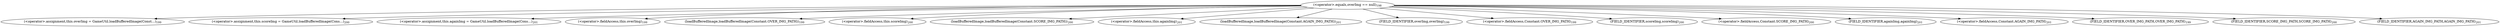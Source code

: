 digraph "birdDead" {  
"806" [label = <(&lt;operator&gt;.equals,overImg == null)<SUB>198</SUB>> ]
"812" [label = <(&lt;operator&gt;.assignment,this.overImg = GameUtil.loadBufferedImage(Const...)<SUB>199</SUB>> ]
"821" [label = <(&lt;operator&gt;.assignment,this.scoreImg = GameUtil.loadBufferedImage(Cons...)<SUB>200</SUB>> ]
"830" [label = <(&lt;operator&gt;.assignment,this.againImg = GameUtil.loadBufferedImage(Cons...)<SUB>201</SUB>> ]
"813" [label = <(&lt;operator&gt;.fieldAccess,this.overImg)<SUB>199</SUB>> ]
"816" [label = <(loadBufferedImage,loadBufferedImage(Constant.OVER_IMG_PATH))<SUB>199</SUB>> ]
"822" [label = <(&lt;operator&gt;.fieldAccess,this.scoreImg)<SUB>200</SUB>> ]
"825" [label = <(loadBufferedImage,loadBufferedImage(Constant.SCORE_IMG_PATH))<SUB>200</SUB>> ]
"831" [label = <(&lt;operator&gt;.fieldAccess,this.againImg)<SUB>201</SUB>> ]
"834" [label = <(loadBufferedImage,loadBufferedImage(Constant.AGAIN_IMG_PATH))<SUB>201</SUB>> ]
"815" [label = <(FIELD_IDENTIFIER,overImg,overImg)<SUB>199</SUB>> ]
"818" [label = <(&lt;operator&gt;.fieldAccess,Constant.OVER_IMG_PATH)<SUB>199</SUB>> ]
"824" [label = <(FIELD_IDENTIFIER,scoreImg,scoreImg)<SUB>200</SUB>> ]
"827" [label = <(&lt;operator&gt;.fieldAccess,Constant.SCORE_IMG_PATH)<SUB>200</SUB>> ]
"833" [label = <(FIELD_IDENTIFIER,againImg,againImg)<SUB>201</SUB>> ]
"836" [label = <(&lt;operator&gt;.fieldAccess,Constant.AGAIN_IMG_PATH)<SUB>201</SUB>> ]
"820" [label = <(FIELD_IDENTIFIER,OVER_IMG_PATH,OVER_IMG_PATH)<SUB>199</SUB>> ]
"829" [label = <(FIELD_IDENTIFIER,SCORE_IMG_PATH,SCORE_IMG_PATH)<SUB>200</SUB>> ]
"838" [label = <(FIELD_IDENTIFIER,AGAIN_IMG_PATH,AGAIN_IMG_PATH)<SUB>201</SUB>> ]
  "806" -> "827" 
  "806" -> "816" 
  "806" -> "818" 
  "806" -> "838" 
  "806" -> "821" 
  "806" -> "815" 
  "806" -> "831" 
  "806" -> "822" 
  "806" -> "833" 
  "806" -> "836" 
  "806" -> "813" 
  "806" -> "812" 
  "806" -> "834" 
  "806" -> "825" 
  "806" -> "830" 
  "806" -> "820" 
  "806" -> "824" 
  "806" -> "829" 
}
